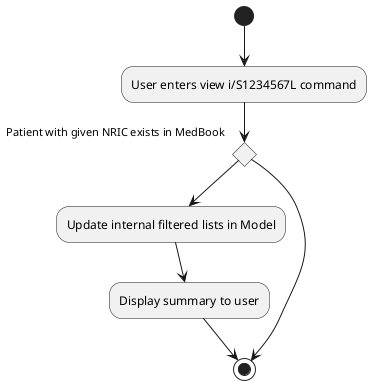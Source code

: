 @startuml
(*) --> "User enters view i/S1234567L command"
if "Patient with given NRIC exists in MedBook" then
    --> "Update internal filtered lists in Model"
    --> "Display summary to user"
  --> (*)
else
  --> (*)
@enduml
